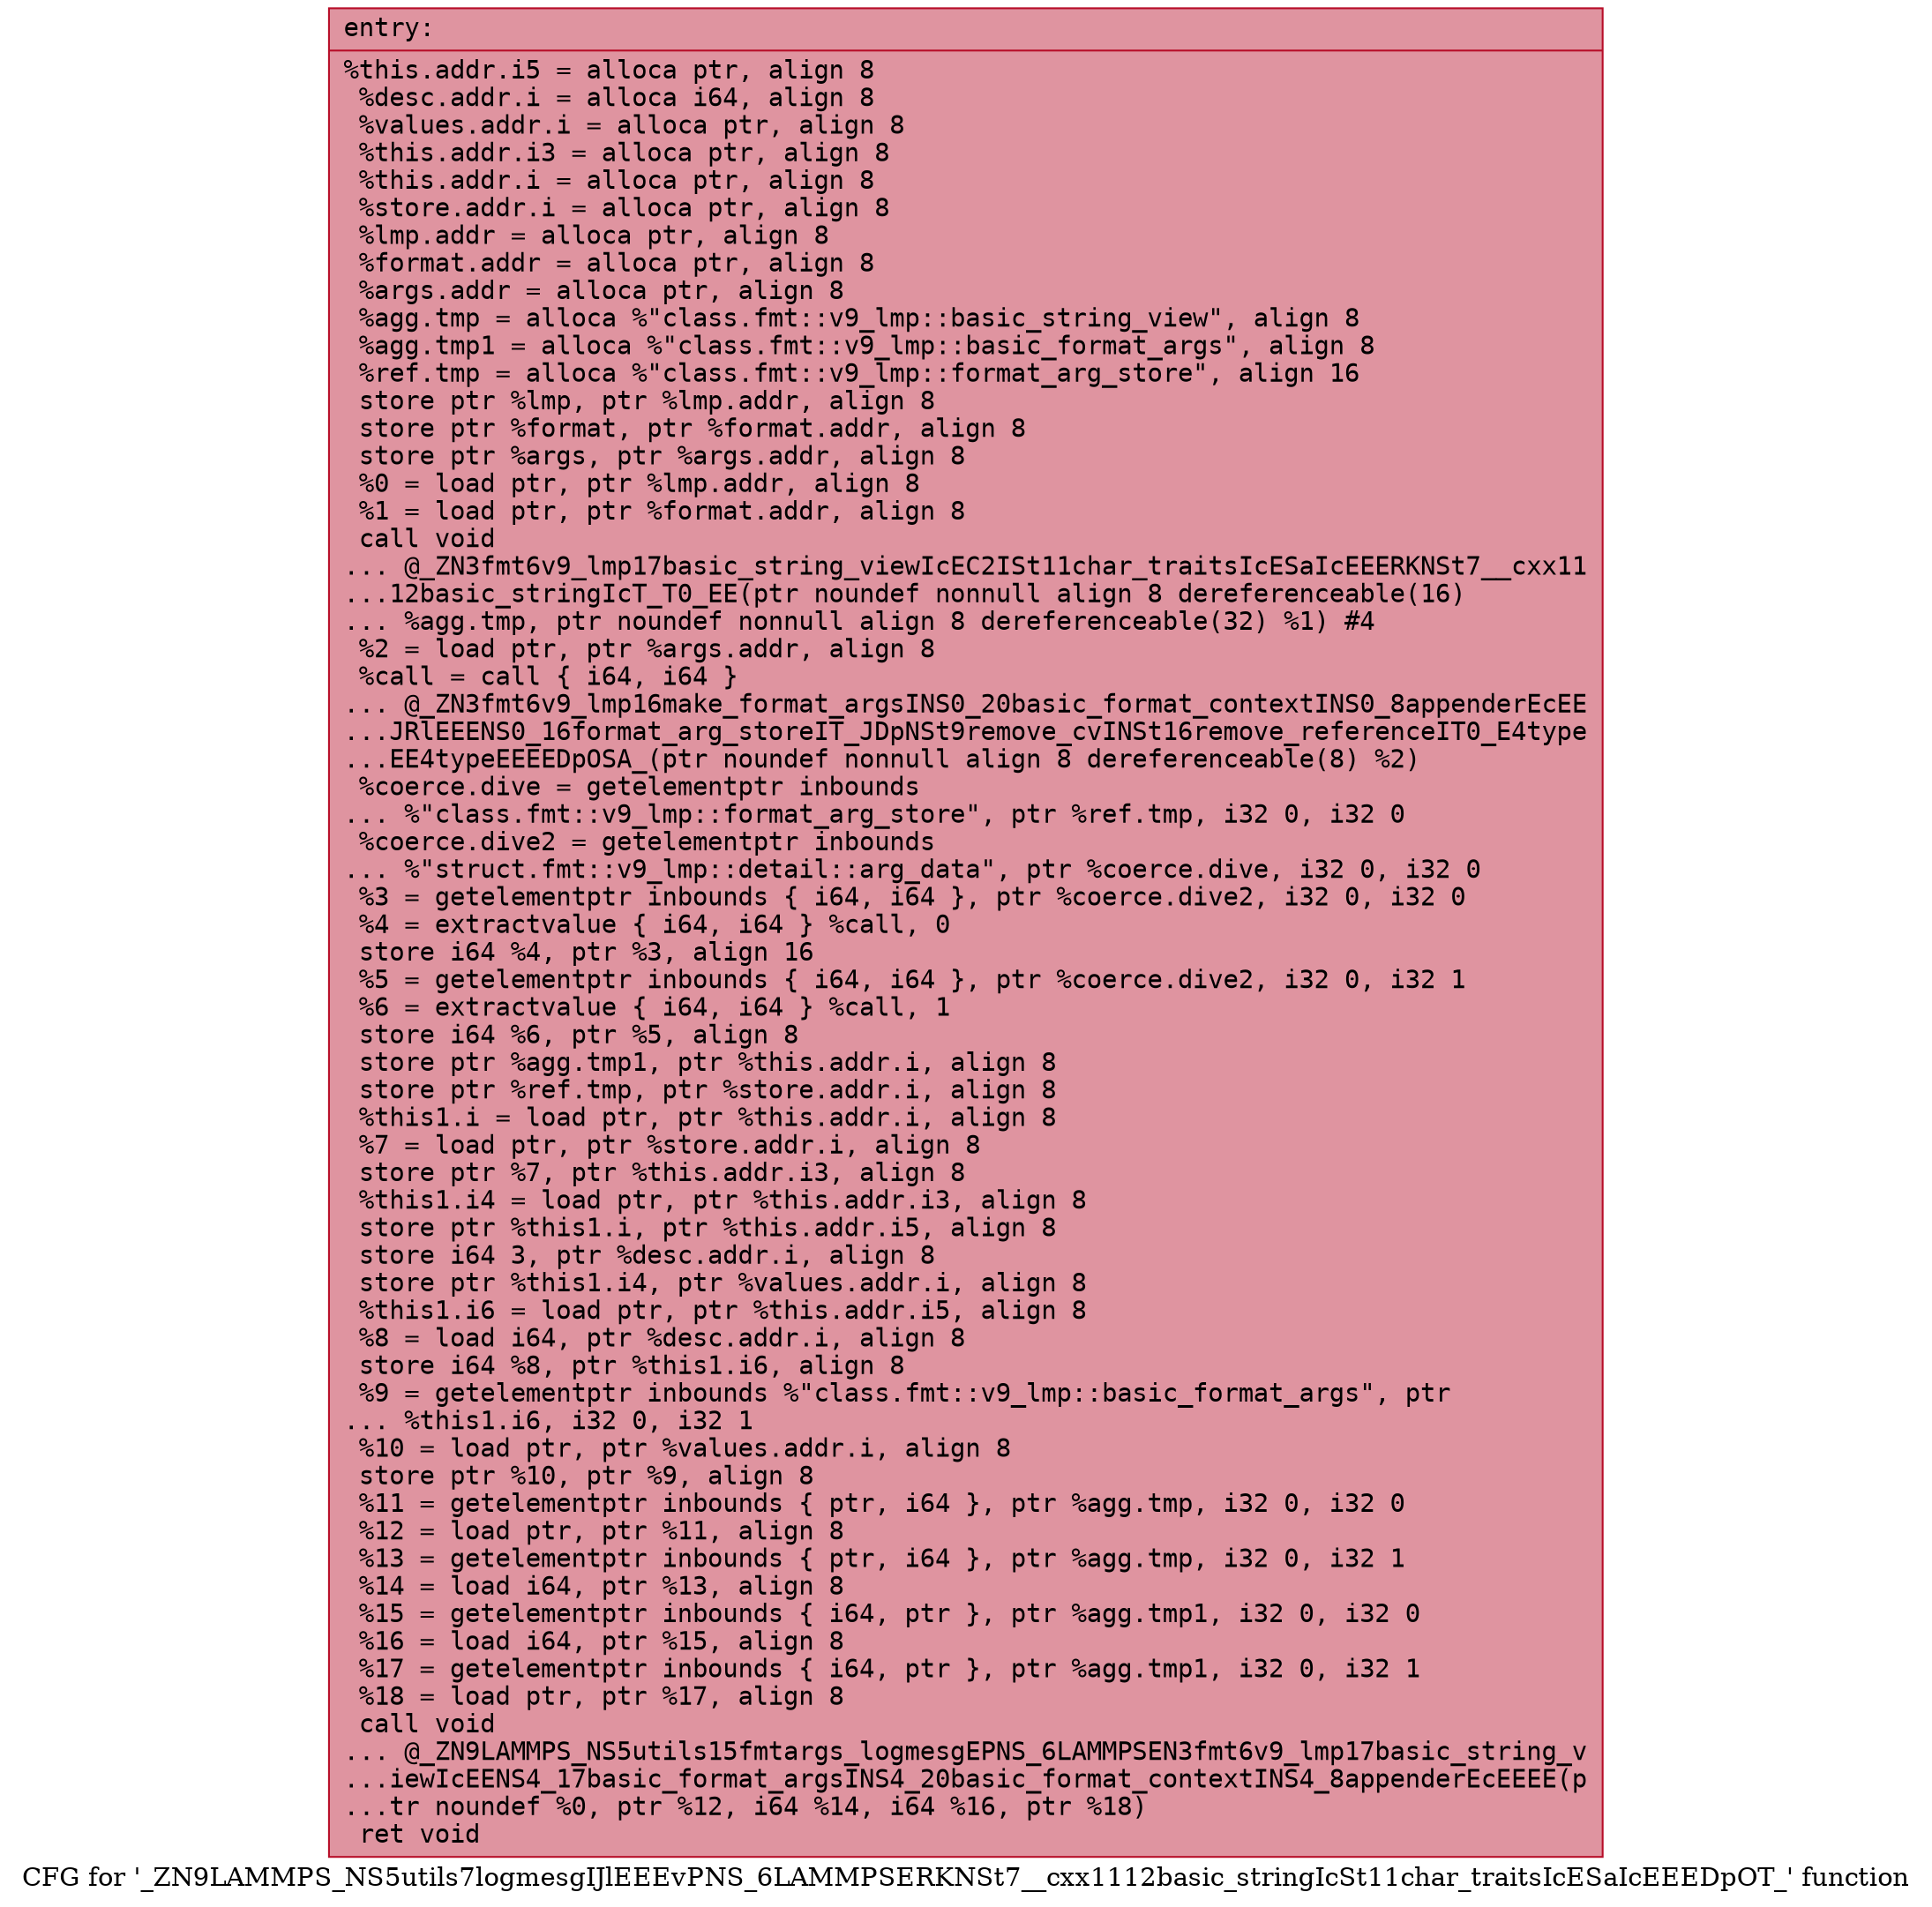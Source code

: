 digraph "CFG for '_ZN9LAMMPS_NS5utils7logmesgIJlEEEvPNS_6LAMMPSERKNSt7__cxx1112basic_stringIcSt11char_traitsIcESaIcEEEDpOT_' function" {
	label="CFG for '_ZN9LAMMPS_NS5utils7logmesgIJlEEEvPNS_6LAMMPSERKNSt7__cxx1112basic_stringIcSt11char_traitsIcESaIcEEEDpOT_' function";

	Node0x55c7e0947e40 [shape=record,color="#b70d28ff", style=filled, fillcolor="#b70d2870" fontname="Courier",label="{entry:\l|  %this.addr.i5 = alloca ptr, align 8\l  %desc.addr.i = alloca i64, align 8\l  %values.addr.i = alloca ptr, align 8\l  %this.addr.i3 = alloca ptr, align 8\l  %this.addr.i = alloca ptr, align 8\l  %store.addr.i = alloca ptr, align 8\l  %lmp.addr = alloca ptr, align 8\l  %format.addr = alloca ptr, align 8\l  %args.addr = alloca ptr, align 8\l  %agg.tmp = alloca %\"class.fmt::v9_lmp::basic_string_view\", align 8\l  %agg.tmp1 = alloca %\"class.fmt::v9_lmp::basic_format_args\", align 8\l  %ref.tmp = alloca %\"class.fmt::v9_lmp::format_arg_store\", align 16\l  store ptr %lmp, ptr %lmp.addr, align 8\l  store ptr %format, ptr %format.addr, align 8\l  store ptr %args, ptr %args.addr, align 8\l  %0 = load ptr, ptr %lmp.addr, align 8\l  %1 = load ptr, ptr %format.addr, align 8\l  call void\l... @_ZN3fmt6v9_lmp17basic_string_viewIcEC2ISt11char_traitsIcESaIcEEERKNSt7__cxx11\l...12basic_stringIcT_T0_EE(ptr noundef nonnull align 8 dereferenceable(16)\l... %agg.tmp, ptr noundef nonnull align 8 dereferenceable(32) %1) #4\l  %2 = load ptr, ptr %args.addr, align 8\l  %call = call \{ i64, i64 \}\l... @_ZN3fmt6v9_lmp16make_format_argsINS0_20basic_format_contextINS0_8appenderEcEE\l...JRlEEENS0_16format_arg_storeIT_JDpNSt9remove_cvINSt16remove_referenceIT0_E4type\l...EE4typeEEEEDpOSA_(ptr noundef nonnull align 8 dereferenceable(8) %2)\l  %coerce.dive = getelementptr inbounds\l... %\"class.fmt::v9_lmp::format_arg_store\", ptr %ref.tmp, i32 0, i32 0\l  %coerce.dive2 = getelementptr inbounds\l... %\"struct.fmt::v9_lmp::detail::arg_data\", ptr %coerce.dive, i32 0, i32 0\l  %3 = getelementptr inbounds \{ i64, i64 \}, ptr %coerce.dive2, i32 0, i32 0\l  %4 = extractvalue \{ i64, i64 \} %call, 0\l  store i64 %4, ptr %3, align 16\l  %5 = getelementptr inbounds \{ i64, i64 \}, ptr %coerce.dive2, i32 0, i32 1\l  %6 = extractvalue \{ i64, i64 \} %call, 1\l  store i64 %6, ptr %5, align 8\l  store ptr %agg.tmp1, ptr %this.addr.i, align 8\l  store ptr %ref.tmp, ptr %store.addr.i, align 8\l  %this1.i = load ptr, ptr %this.addr.i, align 8\l  %7 = load ptr, ptr %store.addr.i, align 8\l  store ptr %7, ptr %this.addr.i3, align 8\l  %this1.i4 = load ptr, ptr %this.addr.i3, align 8\l  store ptr %this1.i, ptr %this.addr.i5, align 8\l  store i64 3, ptr %desc.addr.i, align 8\l  store ptr %this1.i4, ptr %values.addr.i, align 8\l  %this1.i6 = load ptr, ptr %this.addr.i5, align 8\l  %8 = load i64, ptr %desc.addr.i, align 8\l  store i64 %8, ptr %this1.i6, align 8\l  %9 = getelementptr inbounds %\"class.fmt::v9_lmp::basic_format_args\", ptr\l... %this1.i6, i32 0, i32 1\l  %10 = load ptr, ptr %values.addr.i, align 8\l  store ptr %10, ptr %9, align 8\l  %11 = getelementptr inbounds \{ ptr, i64 \}, ptr %agg.tmp, i32 0, i32 0\l  %12 = load ptr, ptr %11, align 8\l  %13 = getelementptr inbounds \{ ptr, i64 \}, ptr %agg.tmp, i32 0, i32 1\l  %14 = load i64, ptr %13, align 8\l  %15 = getelementptr inbounds \{ i64, ptr \}, ptr %agg.tmp1, i32 0, i32 0\l  %16 = load i64, ptr %15, align 8\l  %17 = getelementptr inbounds \{ i64, ptr \}, ptr %agg.tmp1, i32 0, i32 1\l  %18 = load ptr, ptr %17, align 8\l  call void\l... @_ZN9LAMMPS_NS5utils15fmtargs_logmesgEPNS_6LAMMPSEN3fmt6v9_lmp17basic_string_v\l...iewIcEENS4_17basic_format_argsINS4_20basic_format_contextINS4_8appenderEcEEEE(p\l...tr noundef %0, ptr %12, i64 %14, i64 %16, ptr %18)\l  ret void\l}"];
}
